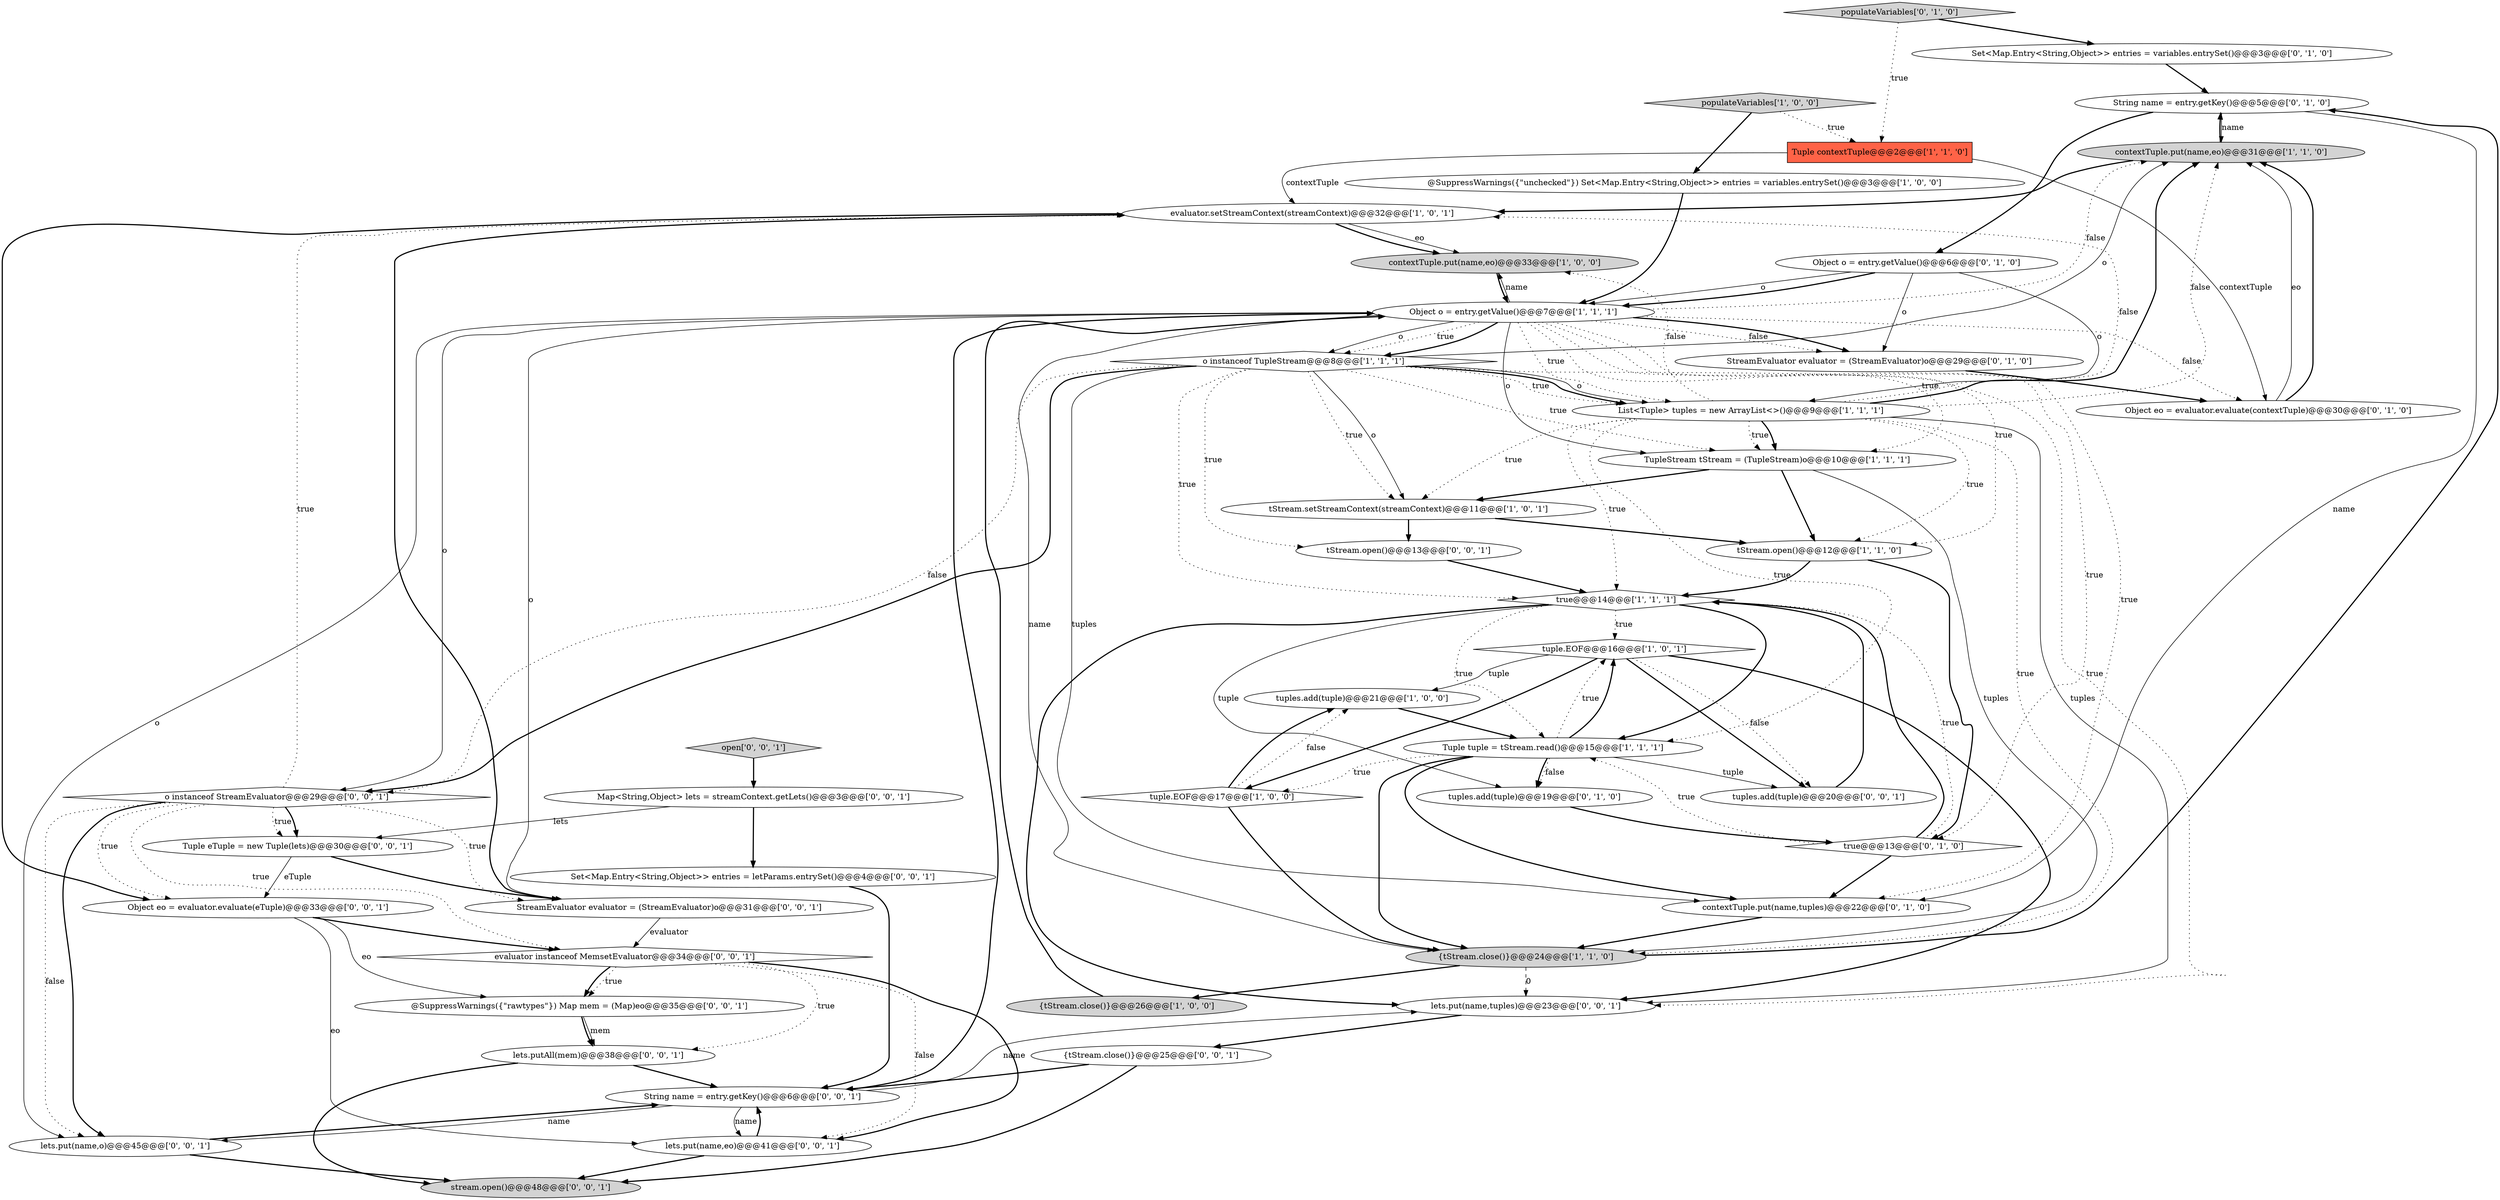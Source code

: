 digraph {
19 [style = filled, label = "Set<Map.Entry<String,Object>> entries = variables.entrySet()@@@3@@@['0', '1', '0']", fillcolor = white, shape = ellipse image = "AAA0AAABBB2BBB"];
1 [style = filled, label = "TupleStream tStream = (TupleStream)o@@@10@@@['1', '1', '1']", fillcolor = white, shape = ellipse image = "AAA0AAABBB1BBB"];
36 [style = filled, label = "open['0', '0', '1']", fillcolor = lightgray, shape = diamond image = "AAA0AAABBB3BBB"];
30 [style = filled, label = "StreamEvaluator evaluator = (StreamEvaluator)o@@@31@@@['0', '0', '1']", fillcolor = white, shape = ellipse image = "AAA0AAABBB3BBB"];
16 [style = filled, label = "contextTuple.put(name,eo)@@@33@@@['1', '0', '0']", fillcolor = lightgray, shape = ellipse image = "AAA0AAABBB1BBB"];
2 [style = filled, label = "tuple.EOF@@@16@@@['1', '0', '1']", fillcolor = white, shape = diamond image = "AAA0AAABBB1BBB"];
15 [style = filled, label = "{tStream.close()}@@@26@@@['1', '0', '0']", fillcolor = lightgray, shape = ellipse image = "AAA0AAABBB1BBB"];
23 [style = filled, label = "true@@@13@@@['0', '1', '0']", fillcolor = white, shape = diamond image = "AAA0AAABBB2BBB"];
3 [style = filled, label = "populateVariables['1', '0', '0']", fillcolor = lightgray, shape = diamond image = "AAA0AAABBB1BBB"];
8 [style = filled, label = "contextTuple.put(name,eo)@@@31@@@['1', '1', '0']", fillcolor = lightgray, shape = ellipse image = "AAA0AAABBB1BBB"];
28 [style = filled, label = "lets.put(name,tuples)@@@23@@@['0', '0', '1']", fillcolor = white, shape = ellipse image = "AAA0AAABBB3BBB"];
38 [style = filled, label = "lets.put(name,eo)@@@41@@@['0', '0', '1']", fillcolor = white, shape = ellipse image = "AAA0AAABBB3BBB"];
18 [style = filled, label = "evaluator.setStreamContext(streamContext)@@@32@@@['1', '0', '1']", fillcolor = white, shape = ellipse image = "AAA0AAABBB1BBB"];
44 [style = filled, label = "lets.putAll(mem)@@@38@@@['0', '0', '1']", fillcolor = white, shape = ellipse image = "AAA0AAABBB3BBB"];
33 [style = filled, label = "{tStream.close()}@@@25@@@['0', '0', '1']", fillcolor = white, shape = ellipse image = "AAA0AAABBB3BBB"];
4 [style = filled, label = "@SuppressWarnings({\"unchecked\"}) Set<Map.Entry<String,Object>> entries = variables.entrySet()@@@3@@@['1', '0', '0']", fillcolor = white, shape = ellipse image = "AAA0AAABBB1BBB"];
34 [style = filled, label = "@SuppressWarnings({\"rawtypes\"}) Map mem = (Map)eo@@@35@@@['0', '0', '1']", fillcolor = white, shape = ellipse image = "AAA0AAABBB3BBB"];
5 [style = filled, label = "true@@@14@@@['1', '1', '1']", fillcolor = white, shape = diamond image = "AAA0AAABBB1BBB"];
42 [style = filled, label = "String name = entry.getKey()@@@6@@@['0', '0', '1']", fillcolor = white, shape = ellipse image = "AAA0AAABBB3BBB"];
10 [style = filled, label = "Tuple contextTuple@@@2@@@['1', '1', '0']", fillcolor = tomato, shape = box image = "AAA0AAABBB1BBB"];
24 [style = filled, label = "tuples.add(tuple)@@@19@@@['0', '1', '0']", fillcolor = white, shape = ellipse image = "AAA0AAABBB2BBB"];
35 [style = filled, label = "lets.put(name,o)@@@45@@@['0', '0', '1']", fillcolor = white, shape = ellipse image = "AAA0AAABBB3BBB"];
29 [style = filled, label = "o instanceof StreamEvaluator@@@29@@@['0', '0', '1']", fillcolor = white, shape = diamond image = "AAA0AAABBB3BBB"];
20 [style = filled, label = "Object o = entry.getValue()@@@6@@@['0', '1', '0']", fillcolor = white, shape = ellipse image = "AAA0AAABBB2BBB"];
41 [style = filled, label = "Map<String,Object> lets = streamContext.getLets()@@@3@@@['0', '0', '1']", fillcolor = white, shape = ellipse image = "AAA0AAABBB3BBB"];
32 [style = filled, label = "tStream.open()@@@13@@@['0', '0', '1']", fillcolor = white, shape = ellipse image = "AAA0AAABBB3BBB"];
14 [style = filled, label = "{tStream.close()}@@@24@@@['1', '1', '0']", fillcolor = lightgray, shape = ellipse image = "AAA0AAABBB1BBB"];
40 [style = filled, label = "evaluator instanceof MemsetEvaluator@@@34@@@['0', '0', '1']", fillcolor = white, shape = diamond image = "AAA0AAABBB3BBB"];
11 [style = filled, label = "tuples.add(tuple)@@@21@@@['1', '0', '0']", fillcolor = white, shape = ellipse image = "AAA0AAABBB1BBB"];
25 [style = filled, label = "populateVariables['0', '1', '0']", fillcolor = lightgray, shape = diamond image = "AAA0AAABBB2BBB"];
0 [style = filled, label = "Object o = entry.getValue()@@@7@@@['1', '1', '1']", fillcolor = white, shape = ellipse image = "AAA0AAABBB1BBB"];
7 [style = filled, label = "tStream.setStreamContext(streamContext)@@@11@@@['1', '0', '1']", fillcolor = white, shape = ellipse image = "AAA0AAABBB1BBB"];
17 [style = filled, label = "tStream.open()@@@12@@@['1', '1', '0']", fillcolor = white, shape = ellipse image = "AAA0AAABBB1BBB"];
26 [style = filled, label = "String name = entry.getKey()@@@5@@@['0', '1', '0']", fillcolor = white, shape = ellipse image = "AAA0AAABBB2BBB"];
13 [style = filled, label = "Tuple tuple = tStream.read()@@@15@@@['1', '1', '1']", fillcolor = white, shape = ellipse image = "AAA0AAABBB1BBB"];
45 [style = filled, label = "Set<Map.Entry<String,Object>> entries = letParams.entrySet()@@@4@@@['0', '0', '1']", fillcolor = white, shape = ellipse image = "AAA0AAABBB3BBB"];
43 [style = filled, label = "tuples.add(tuple)@@@20@@@['0', '0', '1']", fillcolor = white, shape = ellipse image = "AAA0AAABBB3BBB"];
21 [style = filled, label = "contextTuple.put(name,tuples)@@@22@@@['0', '1', '0']", fillcolor = white, shape = ellipse image = "AAA0AAABBB2BBB"];
12 [style = filled, label = "o instanceof TupleStream@@@8@@@['1', '1', '1']", fillcolor = white, shape = diamond image = "AAA0AAABBB1BBB"];
9 [style = filled, label = "tuple.EOF@@@17@@@['1', '0', '0']", fillcolor = white, shape = diamond image = "AAA0AAABBB1BBB"];
37 [style = filled, label = "stream.open()@@@48@@@['0', '0', '1']", fillcolor = lightgray, shape = ellipse image = "AAA0AAABBB3BBB"];
39 [style = filled, label = "Tuple eTuple = new Tuple(lets)@@@30@@@['0', '0', '1']", fillcolor = white, shape = ellipse image = "AAA0AAABBB3BBB"];
22 [style = filled, label = "Object eo = evaluator.evaluate(contextTuple)@@@30@@@['0', '1', '0']", fillcolor = white, shape = ellipse image = "AAA0AAABBB2BBB"];
27 [style = filled, label = "StreamEvaluator evaluator = (StreamEvaluator)o@@@29@@@['0', '1', '0']", fillcolor = white, shape = ellipse image = "AAA0AAABBB2BBB"];
6 [style = filled, label = "List<Tuple> tuples = new ArrayList<>()@@@9@@@['1', '1', '1']", fillcolor = white, shape = ellipse image = "AAA0AAABBB1BBB"];
31 [style = filled, label = "Object eo = evaluator.evaluate(eTuple)@@@33@@@['0', '0', '1']", fillcolor = white, shape = ellipse image = "AAA0AAABBB3BBB"];
39->31 [style = solid, label="eTuple"];
0->12 [style = solid, label="o"];
0->6 [style = dotted, label="true"];
26->8 [style = solid, label="name"];
0->27 [style = dotted, label="false"];
0->22 [style = dotted, label="false"];
44->42 [style = bold, label=""];
42->28 [style = solid, label="name"];
18->16 [style = solid, label="eo"];
25->19 [style = bold, label=""];
6->16 [style = dotted, label="false"];
35->42 [style = bold, label=""];
20->0 [style = solid, label="o"];
16->0 [style = bold, label=""];
0->1 [style = solid, label="o"];
13->24 [style = bold, label=""];
6->8 [style = bold, label=""];
5->13 [style = bold, label=""];
12->5 [style = dotted, label="true"];
6->28 [style = solid, label="tuples"];
0->21 [style = dotted, label="true"];
44->37 [style = bold, label=""];
0->29 [style = solid, label="o"];
0->27 [style = bold, label=""];
40->34 [style = dotted, label="true"];
0->35 [style = solid, label="o"];
15->0 [style = bold, label=""];
29->39 [style = dotted, label="true"];
23->13 [style = dotted, label="true"];
35->37 [style = bold, label=""];
1->17 [style = bold, label=""];
38->42 [style = bold, label=""];
9->14 [style = bold, label=""];
17->23 [style = bold, label=""];
29->31 [style = dotted, label="true"];
14->28 [style = dashed, label="0"];
5->28 [style = bold, label=""];
20->0 [style = bold, label=""];
34->44 [style = solid, label="mem"];
39->30 [style = bold, label=""];
1->14 [style = solid, label="tuples"];
26->21 [style = solid, label="name"];
6->8 [style = dotted, label="false"];
40->38 [style = dotted, label="false"];
0->23 [style = dotted, label="true"];
12->7 [style = dotted, label="true"];
12->21 [style = solid, label="tuples"];
0->1 [style = dotted, label="true"];
31->38 [style = solid, label="eo"];
41->45 [style = bold, label=""];
8->26 [style = bold, label=""];
12->6 [style = solid, label="o"];
2->11 [style = solid, label="tuple"];
20->6 [style = solid, label="o"];
0->12 [style = dotted, label="true"];
31->34 [style = solid, label="eo"];
25->10 [style = dotted, label="true"];
2->28 [style = bold, label=""];
33->37 [style = bold, label=""];
42->38 [style = solid, label="name"];
6->17 [style = dotted, label="true"];
23->21 [style = bold, label=""];
8->18 [style = bold, label=""];
36->41 [style = bold, label=""];
6->5 [style = dotted, label="true"];
7->32 [style = bold, label=""];
20->27 [style = solid, label="o"];
12->29 [style = dotted, label="false"];
0->12 [style = bold, label=""];
28->33 [style = bold, label=""];
29->35 [style = dotted, label="false"];
19->26 [style = bold, label=""];
42->35 [style = solid, label="name"];
11->13 [style = bold, label=""];
23->5 [style = bold, label=""];
34->44 [style = bold, label=""];
12->29 [style = bold, label=""];
6->18 [style = dotted, label="false"];
0->8 [style = dotted, label="false"];
41->39 [style = solid, label="lets"];
18->31 [style = bold, label=""];
22->8 [style = solid, label="eo"];
12->6 [style = dotted, label="true"];
12->1 [style = dotted, label="true"];
12->32 [style = dotted, label="true"];
21->14 [style = bold, label=""];
2->43 [style = bold, label=""];
6->7 [style = dotted, label="true"];
30->18 [style = bold, label=""];
0->14 [style = solid, label="name"];
29->35 [style = bold, label=""];
26->20 [style = bold, label=""];
38->37 [style = bold, label=""];
6->1 [style = dotted, label="true"];
23->5 [style = dotted, label="true"];
6->14 [style = dotted, label="true"];
5->24 [style = solid, label="tuple"];
13->9 [style = dotted, label="true"];
0->16 [style = solid, label="name"];
10->18 [style = solid, label="contextTuple"];
6->13 [style = dotted, label="true"];
3->10 [style = dotted, label="true"];
2->9 [style = bold, label=""];
2->43 [style = dotted, label="false"];
29->30 [style = dotted, label="true"];
13->24 [style = dotted, label="false"];
40->34 [style = bold, label=""];
18->16 [style = bold, label=""];
7->17 [style = bold, label=""];
1->7 [style = bold, label=""];
14->15 [style = bold, label=""];
6->1 [style = bold, label=""];
3->4 [style = bold, label=""];
5->2 [style = dotted, label="true"];
12->6 [style = bold, label=""];
9->11 [style = dotted, label="false"];
40->38 [style = bold, label=""];
42->0 [style = bold, label=""];
43->5 [style = bold, label=""];
22->8 [style = bold, label=""];
9->11 [style = bold, label=""];
40->44 [style = dotted, label="true"];
31->40 [style = bold, label=""];
24->23 [style = bold, label=""];
13->43 [style = solid, label="tuple"];
32->5 [style = bold, label=""];
12->7 [style = solid, label="o"];
5->13 [style = dotted, label="true"];
29->40 [style = dotted, label="true"];
12->28 [style = dotted, label="true"];
0->30 [style = solid, label="o"];
14->26 [style = bold, label=""];
27->22 [style = bold, label=""];
10->22 [style = solid, label="contextTuple"];
13->2 [style = dotted, label="true"];
29->18 [style = dotted, label="true"];
45->42 [style = bold, label=""];
29->39 [style = bold, label=""];
13->14 [style = bold, label=""];
13->2 [style = bold, label=""];
0->17 [style = dotted, label="true"];
12->8 [style = solid, label="o"];
30->40 [style = solid, label="evaluator"];
17->5 [style = bold, label=""];
4->0 [style = bold, label=""];
33->42 [style = bold, label=""];
13->21 [style = bold, label=""];
}
